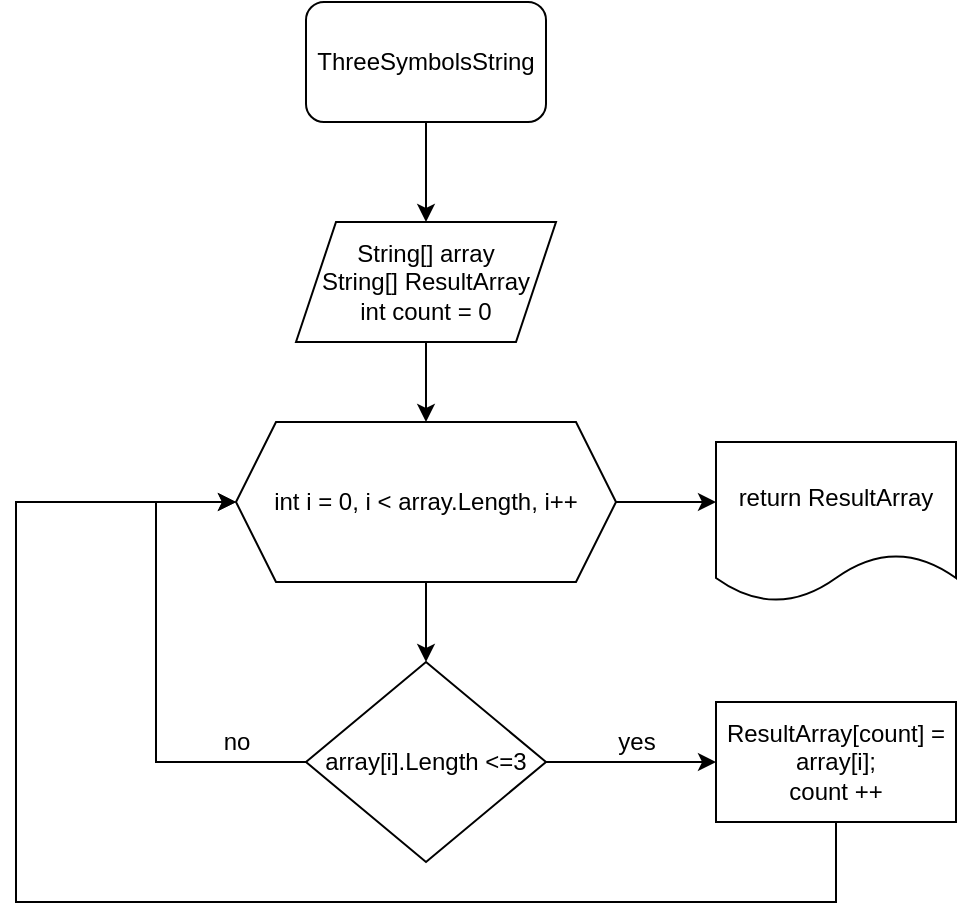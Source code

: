 <mxfile version="20.2.3" type="device"><diagram id="hXnensFD42ZtCV02EpHK" name="Страница 1"><mxGraphModel dx="1385" dy="658" grid="1" gridSize="10" guides="1" tooltips="1" connect="1" arrows="1" fold="1" page="1" pageScale="1" pageWidth="827" pageHeight="1169" math="0" shadow="0"><root><mxCell id="0"/><mxCell id="1" parent="0"/><mxCell id="nKKyRAMrEp0g1KoXlUNS-8" style="edgeStyle=orthogonalEdgeStyle;rounded=0;orthogonalLoop=1;jettySize=auto;html=1;entryX=0.5;entryY=0;entryDx=0;entryDy=0;" edge="1" parent="1" source="nKKyRAMrEp0g1KoXlUNS-1" target="nKKyRAMrEp0g1KoXlUNS-2"><mxGeometry relative="1" as="geometry"/></mxCell><mxCell id="nKKyRAMrEp0g1KoXlUNS-1" value="ThreeSymbolsString" style="rounded=1;whiteSpace=wrap;html=1;" vertex="1" parent="1"><mxGeometry x="315" y="30" width="120" height="60" as="geometry"/></mxCell><mxCell id="nKKyRAMrEp0g1KoXlUNS-9" style="edgeStyle=orthogonalEdgeStyle;rounded=0;orthogonalLoop=1;jettySize=auto;html=1;entryX=0.5;entryY=0;entryDx=0;entryDy=0;" edge="1" parent="1" source="nKKyRAMrEp0g1KoXlUNS-2" target="nKKyRAMrEp0g1KoXlUNS-3"><mxGeometry relative="1" as="geometry"/></mxCell><mxCell id="nKKyRAMrEp0g1KoXlUNS-2" value="String[] array&lt;br&gt;String[] ResultArray&lt;br&gt;int count = 0" style="shape=parallelogram;perimeter=parallelogramPerimeter;whiteSpace=wrap;html=1;fixedSize=1;" vertex="1" parent="1"><mxGeometry x="310" y="140" width="130" height="60" as="geometry"/></mxCell><mxCell id="nKKyRAMrEp0g1KoXlUNS-10" style="edgeStyle=orthogonalEdgeStyle;rounded=0;orthogonalLoop=1;jettySize=auto;html=1;entryX=0.5;entryY=0;entryDx=0;entryDy=0;" edge="1" parent="1" source="nKKyRAMrEp0g1KoXlUNS-3" target="nKKyRAMrEp0g1KoXlUNS-4"><mxGeometry relative="1" as="geometry"/></mxCell><mxCell id="nKKyRAMrEp0g1KoXlUNS-18" style="edgeStyle=orthogonalEdgeStyle;rounded=0;orthogonalLoop=1;jettySize=auto;html=1;" edge="1" parent="1" source="nKKyRAMrEp0g1KoXlUNS-3" target="nKKyRAMrEp0g1KoXlUNS-6"><mxGeometry relative="1" as="geometry"><Array as="points"><mxPoint x="490" y="280"/><mxPoint x="490" y="280"/></Array></mxGeometry></mxCell><mxCell id="nKKyRAMrEp0g1KoXlUNS-3" value="int i = 0, i &amp;lt; array.Length, i++" style="shape=hexagon;perimeter=hexagonPerimeter2;whiteSpace=wrap;html=1;fixedSize=1;" vertex="1" parent="1"><mxGeometry x="280" y="240" width="190" height="80" as="geometry"/></mxCell><mxCell id="nKKyRAMrEp0g1KoXlUNS-12" style="edgeStyle=orthogonalEdgeStyle;rounded=0;orthogonalLoop=1;jettySize=auto;html=1;entryX=0;entryY=0.5;entryDx=0;entryDy=0;" edge="1" parent="1" source="nKKyRAMrEp0g1KoXlUNS-4" target="nKKyRAMrEp0g1KoXlUNS-5"><mxGeometry relative="1" as="geometry"/></mxCell><mxCell id="nKKyRAMrEp0g1KoXlUNS-14" style="edgeStyle=orthogonalEdgeStyle;rounded=0;orthogonalLoop=1;jettySize=auto;html=1;entryX=0;entryY=0.5;entryDx=0;entryDy=0;" edge="1" parent="1" source="nKKyRAMrEp0g1KoXlUNS-4" target="nKKyRAMrEp0g1KoXlUNS-3"><mxGeometry relative="1" as="geometry"><Array as="points"><mxPoint x="240" y="410"/><mxPoint x="240" y="280"/></Array></mxGeometry></mxCell><mxCell id="nKKyRAMrEp0g1KoXlUNS-4" value="array[i].Length &amp;lt;=3" style="rhombus;whiteSpace=wrap;html=1;" vertex="1" parent="1"><mxGeometry x="315" y="360" width="120" height="100" as="geometry"/></mxCell><mxCell id="nKKyRAMrEp0g1KoXlUNS-19" style="edgeStyle=orthogonalEdgeStyle;rounded=0;orthogonalLoop=1;jettySize=auto;html=1;" edge="1" parent="1" source="nKKyRAMrEp0g1KoXlUNS-5"><mxGeometry relative="1" as="geometry"><mxPoint x="280" y="280" as="targetPoint"/><Array as="points"><mxPoint x="580" y="480"/><mxPoint x="170" y="480"/><mxPoint x="170" y="280"/></Array></mxGeometry></mxCell><mxCell id="nKKyRAMrEp0g1KoXlUNS-5" value="ResultArray[count] = array[i]; &lt;br&gt;count ++" style="rounded=0;whiteSpace=wrap;html=1;" vertex="1" parent="1"><mxGeometry x="520" y="380" width="120" height="60" as="geometry"/></mxCell><mxCell id="nKKyRAMrEp0g1KoXlUNS-6" value="return ResultArray" style="shape=document;whiteSpace=wrap;html=1;boundedLbl=1;" vertex="1" parent="1"><mxGeometry x="520" y="250" width="120" height="80" as="geometry"/></mxCell><mxCell id="nKKyRAMrEp0g1KoXlUNS-15" value="yes" style="text;html=1;align=center;verticalAlign=middle;resizable=0;points=[];autosize=1;strokeColor=none;fillColor=none;" vertex="1" parent="1"><mxGeometry x="460" y="385" width="40" height="30" as="geometry"/></mxCell><mxCell id="nKKyRAMrEp0g1KoXlUNS-16" value="no" style="text;html=1;align=center;verticalAlign=middle;resizable=0;points=[];autosize=1;strokeColor=none;fillColor=none;" vertex="1" parent="1"><mxGeometry x="260" y="385" width="40" height="30" as="geometry"/></mxCell></root></mxGraphModel></diagram></mxfile>